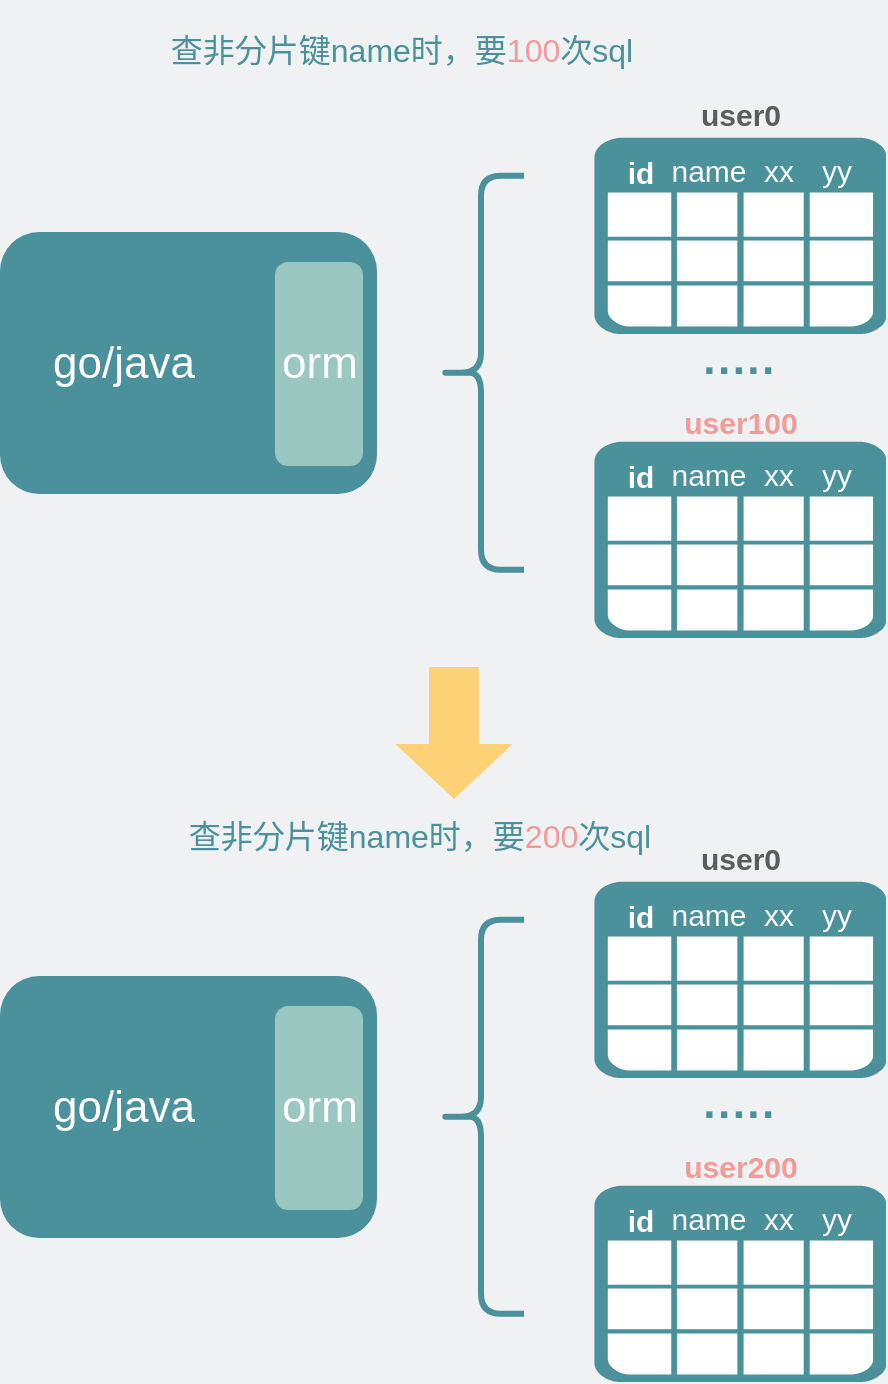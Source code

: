 <mxfile version="18.0.5" type="github"><diagram id="3228e29e-7158-1315-38df-8450db1d8a1d" name="Page-1"><mxGraphModel dx="831" dy="-566" grid="0" gridSize="10" guides="1" tooltips="1" connect="1" arrows="1" fold="1" page="1" pageScale="1" pageWidth="600" pageHeight="720" background="#EFF1F3" math="0" shadow="0"><root><mxCell id="0"/><mxCell id="1" parent="0"/><mxCell id="n8PQSL9Bu4Ly_2OT7yPN-3" value="" style="rounded=1;whiteSpace=wrap;html=1;fillColor=#4A919B;strokeColor=none;" parent="1" vertex="1"><mxGeometry x="79" y="1570" width="188.5" height="131" as="geometry"/></mxCell><mxCell id="n8PQSL9Bu4Ly_2OT7yPN-6" value="" style="shadow=0;dashed=0;html=1;strokeColor=none;fillColor=#4A919B;labelPosition=center;verticalLabelPosition=bottom;verticalAlign=top;align=center;outlineConnect=0;shape=mxgraph.veeam.table;fontSize=22;" parent="1" vertex="1"><mxGeometry x="376.2" y="1522.85" width="145.8" height="98.15" as="geometry"/></mxCell><mxCell id="n8PQSL9Bu4Ly_2OT7yPN-7" value="&lt;font color=&quot;#ffffff&quot; style=&quot;font-size: 22px;&quot;&gt;orm&lt;/font&gt;" style="rounded=1;whiteSpace=wrap;html=1;fillColor=#9AC7BF;strokeColor=none;" parent="1" vertex="1"><mxGeometry x="216.5" y="1585" width="44" height="102" as="geometry"/></mxCell><mxCell id="n8PQSL9Bu4Ly_2OT7yPN-8" value="&lt;font color=&quot;#ffffff&quot;&gt;go/java&lt;/font&gt;" style="text;html=1;strokeColor=none;fillColor=none;align=center;verticalAlign=middle;whiteSpace=wrap;rounded=0;fontSize=22;" parent="1" vertex="1"><mxGeometry x="110.5" y="1620.5" width="60" height="30" as="geometry"/></mxCell><mxCell id="n8PQSL9Bu4Ly_2OT7yPN-12" value="" style="shape=curlyBracket;whiteSpace=wrap;html=1;rounded=1;fontSize=22;fontColor=#FFFFFF;strokeColor=#4A919B;fillColor=none;strokeWidth=3;" parent="1" vertex="1"><mxGeometry x="298" y="1541.85" width="43" height="197" as="geometry"/></mxCell><mxCell id="n8PQSL9Bu4Ly_2OT7yPN-13" value="&lt;span style=&quot;font-size: 15px;&quot;&gt;&lt;b&gt;id&lt;/b&gt;&lt;/span&gt;" style="text;strokeColor=none;fillColor=none;html=1;fontSize=15;fontStyle=0;verticalAlign=middle;align=center;fontColor=#FFFFFF;" parent="1" vertex="1"><mxGeometry x="377" y="1530" width="44" height="20" as="geometry"/></mxCell><mxCell id="n8PQSL9Bu4Ly_2OT7yPN-14" value="&lt;font color=&quot;#5c5c5c&quot;&gt;&lt;span style=&quot;font-size: 15px;&quot;&gt;user0&lt;/span&gt;&lt;span style=&quot;font-family: monospace; font-size: 0px; font-weight: 400; text-align: start;&quot;&gt;%3CmxGraphModel%3E%3Croot%3E%3CmxCell%20id%3D%220%22%2F%3E%3CmxCell%20id%3D%221%22%20parent%3D%220%22%2F%3E%3CmxCell%20id%3D%222%22%20value%3D%22%26lt%3Bspan%20style%3D%26quot%3Bfont-size%3A%2015px%3B%26quot%3B%26gt%3Buser0%26lt%3B%2Fspan%26gt%3B%22%20style%3D%22text%3BstrokeColor%3Dnone%3BfillColor%3Dnone%3Bhtml%3D1%3BfontSize%3D24%3BfontStyle%3D1%3BverticalAlign%3Dmiddle%3Balign%3Dcenter%3BfontColor%3D%23FFFFFF%3B%22%20vertex%3D%221%22%20parent%3D%221%22%3E%3CmxGeometry%20x%3D%22328.1%22%20y%3D%221315%22%20width%3D%22100%22%20height%3D%2240%22%20as%3D%22geometry%22%2F%3E%3C%2FmxCell%3E%3C%2Froot%3E%3C%2FmxGraphModel%3E00&lt;/span&gt;&lt;/font&gt;" style="text;strokeColor=none;fillColor=none;html=1;fontSize=24;fontStyle=1;verticalAlign=middle;align=center;fontColor=#FFFFFF;" parent="1" vertex="1"><mxGeometry x="399.1" y="1489" width="100" height="40" as="geometry"/></mxCell><mxCell id="ciUMH-6V0TxtmrVo0y8t-1" value="&lt;font color=&quot;#4a919b&quot; style=&quot;font-size: 22px;&quot;&gt;&lt;b&gt;·····&lt;/b&gt;&lt;/font&gt;" style="text;html=1;strokeColor=none;fillColor=none;align=center;verticalAlign=middle;whiteSpace=wrap;rounded=0;" vertex="1" parent="1"><mxGeometry x="419.1" y="1625.35" width="60" height="30" as="geometry"/></mxCell><mxCell id="ciUMH-6V0TxtmrVo0y8t-2" value="&lt;font style=&quot;font-size: 16px;&quot;&gt;查非分片键name时，要&lt;font color=&quot;#f19c99&quot;&gt;100&lt;/font&gt;次sql&lt;/font&gt;" style="text;html=1;strokeColor=none;fillColor=none;align=center;verticalAlign=middle;whiteSpace=wrap;rounded=0;fontSize=22;fontColor=#4A919B;" vertex="1" parent="1"><mxGeometry x="110.5" y="1454" width="338" height="48" as="geometry"/></mxCell><mxCell id="ciUMH-6V0TxtmrVo0y8t-5" style="edgeStyle=orthogonalEdgeStyle;rounded=0;orthogonalLoop=1;jettySize=auto;html=1;exitX=0.5;exitY=1;exitDx=0;exitDy=0;fontSize=15;fontColor=#4A919B;" edge="1" parent="1"><mxGeometry relative="1" as="geometry"><mxPoint x="394.5" y="1571.85" as="sourcePoint"/><mxPoint x="394.5" y="1571.85" as="targetPoint"/></mxGeometry></mxCell><mxCell id="ciUMH-6V0TxtmrVo0y8t-9" value="&lt;span style=&quot;font-size: 15px;&quot;&gt;name&lt;/span&gt;" style="text;strokeColor=none;fillColor=none;html=1;fontSize=15;fontStyle=0;verticalAlign=middle;align=center;fontColor=#FFFFFF;" vertex="1" parent="1"><mxGeometry x="411" y="1529" width="44" height="20" as="geometry"/></mxCell><mxCell id="ciUMH-6V0TxtmrVo0y8t-10" value="&lt;span style=&quot;font-size: 15px;&quot;&gt;xx&lt;/span&gt;" style="text;strokeColor=none;fillColor=none;html=1;fontSize=15;fontStyle=0;verticalAlign=middle;align=center;fontColor=#FFFFFF;" vertex="1" parent="1"><mxGeometry x="446" y="1529" width="44" height="20" as="geometry"/></mxCell><mxCell id="ciUMH-6V0TxtmrVo0y8t-11" value="yy" style="text;strokeColor=none;fillColor=none;html=1;fontSize=15;fontStyle=0;verticalAlign=middle;align=center;fontColor=#FFFFFF;" vertex="1" parent="1"><mxGeometry x="475" y="1529" width="44" height="20" as="geometry"/></mxCell><mxCell id="ciUMH-6V0TxtmrVo0y8t-19" value="" style="shadow=0;dashed=0;html=1;strokeColor=none;fillColor=#4A919B;labelPosition=center;verticalLabelPosition=bottom;verticalAlign=top;align=center;outlineConnect=0;shape=mxgraph.veeam.table;fontSize=22;" vertex="1" parent="1"><mxGeometry x="376.2" y="1674.85" width="145.8" height="98.15" as="geometry"/></mxCell><mxCell id="ciUMH-6V0TxtmrVo0y8t-20" value="&lt;span style=&quot;font-size: 15px;&quot;&gt;&lt;b&gt;id&lt;/b&gt;&lt;/span&gt;" style="text;strokeColor=none;fillColor=none;html=1;fontSize=15;fontStyle=0;verticalAlign=middle;align=center;fontColor=#FFFFFF;" vertex="1" parent="1"><mxGeometry x="377" y="1682" width="44" height="20" as="geometry"/></mxCell><mxCell id="ciUMH-6V0TxtmrVo0y8t-21" value="&lt;font color=&quot;#f19c99&quot;&gt;&lt;span style=&quot;font-size: 15px;&quot;&gt;user100&lt;/span&gt;&lt;span style=&quot;font-family: monospace; font-size: 0px; font-weight: 400; text-align: start;&quot;&gt;%3CmxGraphModel%3E%3Croot%3E%3CmxCell%20id%3D%220%22%2F%3E%3CmxCell%20id%3D%221%22%20parent%3D%220%22%2F%3E%3CmxCell%20id%3D%222%22%20value%3D%22%26lt%3Bspan%20style%3D%26quot%3Bfont-size%3A%2015px%3B%26quot%3B%26gt%3Buser0%26lt%3B%2Fspan%26gt%3B%22%20style%3D%22text%3BstrokeColor%3Dnone%3BfillColor%3Dnone%3Bhtml%3D1%3BfontSize%3D24%3BfontStyle%3D1%3BverticalAlign%3Dmiddle%3Balign%3Dcenter%3BfontColor%3D%23FFFFFF%3B%22%20vertex%3D%221%22%20parent%3D%221%22%3E%3CmxGeometry%20x%3D%22328.1%22%20y%3D%221315%22%20width%3D%22100%22%20height%3D%2240%22%20as%3D%22geometry%22%2F%3E%3C%2FmxCell%3E%3C%2Froot%3E%3C%2FmxGraphModel%3E00&lt;/span&gt;&lt;/font&gt;" style="text;strokeColor=none;fillColor=none;html=1;fontSize=24;fontStyle=1;verticalAlign=middle;align=center;fontColor=#FFFFFF;" vertex="1" parent="1"><mxGeometry x="399.1" y="1651" width="100" height="23" as="geometry"/></mxCell><mxCell id="ciUMH-6V0TxtmrVo0y8t-22" style="edgeStyle=orthogonalEdgeStyle;rounded=0;orthogonalLoop=1;jettySize=auto;html=1;exitX=0.5;exitY=1;exitDx=0;exitDy=0;fontSize=15;fontColor=#4A919B;" edge="1" parent="1"><mxGeometry relative="1" as="geometry"><mxPoint x="394.5" y="1723.85" as="sourcePoint"/><mxPoint x="394.5" y="1723.85" as="targetPoint"/></mxGeometry></mxCell><mxCell id="ciUMH-6V0TxtmrVo0y8t-23" value="&lt;span style=&quot;font-size: 15px;&quot;&gt;name&lt;/span&gt;" style="text;strokeColor=none;fillColor=none;html=1;fontSize=15;fontStyle=0;verticalAlign=middle;align=center;fontColor=#FFFFFF;" vertex="1" parent="1"><mxGeometry x="411" y="1681" width="44" height="20" as="geometry"/></mxCell><mxCell id="ciUMH-6V0TxtmrVo0y8t-24" value="&lt;span style=&quot;font-size: 15px;&quot;&gt;xx&lt;/span&gt;" style="text;strokeColor=none;fillColor=none;html=1;fontSize=15;fontStyle=0;verticalAlign=middle;align=center;fontColor=#FFFFFF;" vertex="1" parent="1"><mxGeometry x="446" y="1681" width="44" height="20" as="geometry"/></mxCell><mxCell id="ciUMH-6V0TxtmrVo0y8t-25" value="&lt;span style=&quot;font-size: 15px;&quot;&gt;yy&lt;/span&gt;" style="text;strokeColor=none;fillColor=none;html=1;fontSize=15;fontStyle=0;verticalAlign=middle;align=center;fontColor=#FFFFFF;" vertex="1" parent="1"><mxGeometry x="475" y="1681" width="44" height="20" as="geometry"/></mxCell><mxCell id="ciUMH-6V0TxtmrVo0y8t-26" value="" style="rounded=1;whiteSpace=wrap;html=1;fillColor=#4A919B;strokeColor=none;" vertex="1" parent="1"><mxGeometry x="79" y="1942" width="188.5" height="131" as="geometry"/></mxCell><mxCell id="ciUMH-6V0TxtmrVo0y8t-27" value="" style="shadow=0;dashed=0;html=1;strokeColor=none;fillColor=#4A919B;labelPosition=center;verticalLabelPosition=bottom;verticalAlign=top;align=center;outlineConnect=0;shape=mxgraph.veeam.table;fontSize=22;" vertex="1" parent="1"><mxGeometry x="376.2" y="1894.85" width="145.8" height="98.15" as="geometry"/></mxCell><mxCell id="ciUMH-6V0TxtmrVo0y8t-28" value="&lt;font color=&quot;#ffffff&quot; style=&quot;font-size: 22px;&quot;&gt;orm&lt;/font&gt;" style="rounded=1;whiteSpace=wrap;html=1;fillColor=#9AC7BF;strokeColor=none;" vertex="1" parent="1"><mxGeometry x="216.5" y="1957" width="44" height="102" as="geometry"/></mxCell><mxCell id="ciUMH-6V0TxtmrVo0y8t-29" value="&lt;font color=&quot;#ffffff&quot;&gt;go/java&lt;/font&gt;" style="text;html=1;strokeColor=none;fillColor=none;align=center;verticalAlign=middle;whiteSpace=wrap;rounded=0;fontSize=22;" vertex="1" parent="1"><mxGeometry x="110.5" y="1992.5" width="60" height="30" as="geometry"/></mxCell><mxCell id="ciUMH-6V0TxtmrVo0y8t-30" value="" style="shape=curlyBracket;whiteSpace=wrap;html=1;rounded=1;fontSize=22;fontColor=#FFFFFF;strokeColor=#4A919B;fillColor=none;strokeWidth=3;" vertex="1" parent="1"><mxGeometry x="298" y="1913.85" width="43" height="197" as="geometry"/></mxCell><mxCell id="ciUMH-6V0TxtmrVo0y8t-31" value="&lt;span style=&quot;font-size: 15px;&quot;&gt;&lt;b&gt;id&lt;/b&gt;&lt;/span&gt;" style="text;strokeColor=none;fillColor=none;html=1;fontSize=15;fontStyle=0;verticalAlign=middle;align=center;fontColor=#FFFFFF;" vertex="1" parent="1"><mxGeometry x="377" y="1902" width="44" height="20" as="geometry"/></mxCell><mxCell id="ciUMH-6V0TxtmrVo0y8t-32" value="&lt;font color=&quot;#5c5c5c&quot;&gt;&lt;span style=&quot;font-size: 15px;&quot;&gt;user0&lt;/span&gt;&lt;span style=&quot;font-family: monospace; font-size: 0px; font-weight: 400; text-align: start;&quot;&gt;%3CmxGraphModel%3E%3Croot%3E%3CmxCell%20id%3D%220%22%2F%3E%3CmxCell%20id%3D%221%22%20parent%3D%220%22%2F%3E%3CmxCell%20id%3D%222%22%20value%3D%22%26lt%3Bspan%20style%3D%26quot%3Bfont-size%3A%2015px%3B%26quot%3B%26gt%3Buser0%26lt%3B%2Fspan%26gt%3B%22%20style%3D%22text%3BstrokeColor%3Dnone%3BfillColor%3Dnone%3Bhtml%3D1%3BfontSize%3D24%3BfontStyle%3D1%3BverticalAlign%3Dmiddle%3Balign%3Dcenter%3BfontColor%3D%23FFFFFF%3B%22%20vertex%3D%221%22%20parent%3D%221%22%3E%3CmxGeometry%20x%3D%22328.1%22%20y%3D%221315%22%20width%3D%22100%22%20height%3D%2240%22%20as%3D%22geometry%22%2F%3E%3C%2FmxCell%3E%3C%2Froot%3E%3C%2FmxGraphModel%3E00&lt;/span&gt;&lt;/font&gt;" style="text;strokeColor=none;fillColor=none;html=1;fontSize=24;fontStyle=1;verticalAlign=middle;align=center;fontColor=#FFFFFF;" vertex="1" parent="1"><mxGeometry x="399.1" y="1861" width="100" height="40" as="geometry"/></mxCell><mxCell id="ciUMH-6V0TxtmrVo0y8t-33" value="&lt;font color=&quot;#4a919b&quot; style=&quot;font-size: 22px;&quot;&gt;&lt;b&gt;·····&lt;/b&gt;&lt;/font&gt;" style="text;html=1;strokeColor=none;fillColor=none;align=center;verticalAlign=middle;whiteSpace=wrap;rounded=0;" vertex="1" parent="1"><mxGeometry x="419.1" y="1997.35" width="60" height="30" as="geometry"/></mxCell><mxCell id="ciUMH-6V0TxtmrVo0y8t-35" style="edgeStyle=orthogonalEdgeStyle;rounded=0;orthogonalLoop=1;jettySize=auto;html=1;exitX=0.5;exitY=1;exitDx=0;exitDy=0;fontSize=15;fontColor=#4A919B;" edge="1" parent="1"><mxGeometry relative="1" as="geometry"><mxPoint x="394.5" y="1943.85" as="sourcePoint"/><mxPoint x="394.5" y="1943.85" as="targetPoint"/></mxGeometry></mxCell><mxCell id="ciUMH-6V0TxtmrVo0y8t-36" value="&lt;span style=&quot;font-size: 15px;&quot;&gt;name&lt;/span&gt;" style="text;strokeColor=none;fillColor=none;html=1;fontSize=15;fontStyle=0;verticalAlign=middle;align=center;fontColor=#FFFFFF;" vertex="1" parent="1"><mxGeometry x="411" y="1901" width="44" height="20" as="geometry"/></mxCell><mxCell id="ciUMH-6V0TxtmrVo0y8t-37" value="&lt;span style=&quot;font-size: 15px;&quot;&gt;xx&lt;/span&gt;" style="text;strokeColor=none;fillColor=none;html=1;fontSize=15;fontStyle=0;verticalAlign=middle;align=center;fontColor=#FFFFFF;" vertex="1" parent="1"><mxGeometry x="446" y="1901" width="44" height="20" as="geometry"/></mxCell><mxCell id="ciUMH-6V0TxtmrVo0y8t-38" value="yy" style="text;strokeColor=none;fillColor=none;html=1;fontSize=15;fontStyle=0;verticalAlign=middle;align=center;fontColor=#FFFFFF;" vertex="1" parent="1"><mxGeometry x="475" y="1901" width="44" height="20" as="geometry"/></mxCell><mxCell id="ciUMH-6V0TxtmrVo0y8t-39" value="" style="shadow=0;dashed=0;html=1;strokeColor=none;fillColor=#4A919B;labelPosition=center;verticalLabelPosition=bottom;verticalAlign=top;align=center;outlineConnect=0;shape=mxgraph.veeam.table;fontSize=22;" vertex="1" parent="1"><mxGeometry x="376.2" y="2046.85" width="145.8" height="98.15" as="geometry"/></mxCell><mxCell id="ciUMH-6V0TxtmrVo0y8t-40" value="&lt;span style=&quot;font-size: 15px;&quot;&gt;&lt;b&gt;id&lt;/b&gt;&lt;/span&gt;" style="text;strokeColor=none;fillColor=none;html=1;fontSize=15;fontStyle=0;verticalAlign=middle;align=center;fontColor=#FFFFFF;" vertex="1" parent="1"><mxGeometry x="377" y="2054" width="44" height="20" as="geometry"/></mxCell><mxCell id="ciUMH-6V0TxtmrVo0y8t-41" value="&lt;font color=&quot;#f19c99&quot;&gt;&lt;span style=&quot;font-size: 15px;&quot;&gt;user200&lt;/span&gt;&lt;span style=&quot;font-family: monospace; font-size: 0px; font-weight: 400; text-align: start;&quot;&gt;%3CmxGraphModel%3E%3Croot%3E%3CmxCell%20id%3D%220%22%2F%3E%3CmxCell%20id%3D%221%22%20parent%3D%220%22%2F%3E%3CmxCell%20id%3D%222%22%20value%3D%22%26lt%3Bspan%20style%3D%26quot%3Bfont-size%3A%2015px%3B%26quot%3B%26gt%3Buser0%26lt%3B%2Fspan%26gt%3B%22%20style%3D%22text%3BstrokeColor%3Dnone%3BfillColor%3Dnone%3Bhtml%3D1%3BfontSize%3D24%3BfontStyle%3D1%3BverticalAlign%3Dmiddle%3Balign%3Dcenter%3BfontColor%3D%23FFFFFF%3B%22%20vertex%3D%221%22%20parent%3D%221%22%3E%3CmxGeometry%20x%3D%22328.1%22%20y%3D%221315%22%20width%3D%22100%22%20height%3D%2240%22%20as%3D%22geometry%22%2F%3E%3C%2FmxCell%3E%3C%2Froot%3E%3C%2FmxGraphModel%3E00&lt;/span&gt;&lt;/font&gt;" style="text;strokeColor=none;fillColor=none;html=1;fontSize=24;fontStyle=1;verticalAlign=middle;align=center;fontColor=#FFFFFF;" vertex="1" parent="1"><mxGeometry x="399.1" y="2023" width="100" height="23" as="geometry"/></mxCell><mxCell id="ciUMH-6V0TxtmrVo0y8t-42" style="edgeStyle=orthogonalEdgeStyle;rounded=0;orthogonalLoop=1;jettySize=auto;html=1;exitX=0.5;exitY=1;exitDx=0;exitDy=0;fontSize=15;fontColor=#4A919B;" edge="1" parent="1"><mxGeometry relative="1" as="geometry"><mxPoint x="394.5" y="2095.85" as="sourcePoint"/><mxPoint x="394.5" y="2095.85" as="targetPoint"/></mxGeometry></mxCell><mxCell id="ciUMH-6V0TxtmrVo0y8t-43" value="&lt;span style=&quot;font-size: 15px;&quot;&gt;name&lt;/span&gt;" style="text;strokeColor=none;fillColor=none;html=1;fontSize=15;fontStyle=0;verticalAlign=middle;align=center;fontColor=#FFFFFF;" vertex="1" parent="1"><mxGeometry x="411" y="2053" width="44" height="20" as="geometry"/></mxCell><mxCell id="ciUMH-6V0TxtmrVo0y8t-44" value="&lt;span style=&quot;font-size: 15px;&quot;&gt;xx&lt;/span&gt;" style="text;strokeColor=none;fillColor=none;html=1;fontSize=15;fontStyle=0;verticalAlign=middle;align=center;fontColor=#FFFFFF;" vertex="1" parent="1"><mxGeometry x="446" y="2053" width="44" height="20" as="geometry"/></mxCell><mxCell id="ciUMH-6V0TxtmrVo0y8t-45" value="&lt;span style=&quot;font-size: 15px;&quot;&gt;yy&lt;/span&gt;" style="text;strokeColor=none;fillColor=none;html=1;fontSize=15;fontStyle=0;verticalAlign=middle;align=center;fontColor=#FFFFFF;" vertex="1" parent="1"><mxGeometry x="475" y="2053" width="44" height="20" as="geometry"/></mxCell><mxCell id="ciUMH-6V0TxtmrVo0y8t-46" value="" style="shape=flexArrow;endArrow=classic;html=1;rounded=0;fontSize=15;fontColor=#5C5C5C;strokeColor=none;fillColor=#FDD276;endWidth=32.695;endSize=8.82;width=24.898;" edge="1" parent="1"><mxGeometry width="50" height="50" relative="1" as="geometry"><mxPoint x="306" y="1787" as="sourcePoint"/><mxPoint x="306" y="1854" as="targetPoint"/></mxGeometry></mxCell><mxCell id="ciUMH-6V0TxtmrVo0y8t-47" value="&lt;font style=&quot;font-size: 16px;&quot;&gt;查非分片键name时，要&lt;font color=&quot;#f19c99&quot;&gt;200&lt;/font&gt;次sql&lt;/font&gt;" style="text;html=1;strokeColor=none;fillColor=none;align=center;verticalAlign=middle;whiteSpace=wrap;rounded=0;fontSize=22;fontColor=#4A919B;" vertex="1" parent="1"><mxGeometry x="120" y="1846.85" width="338" height="48" as="geometry"/></mxCell></root></mxGraphModel></diagram></mxfile>